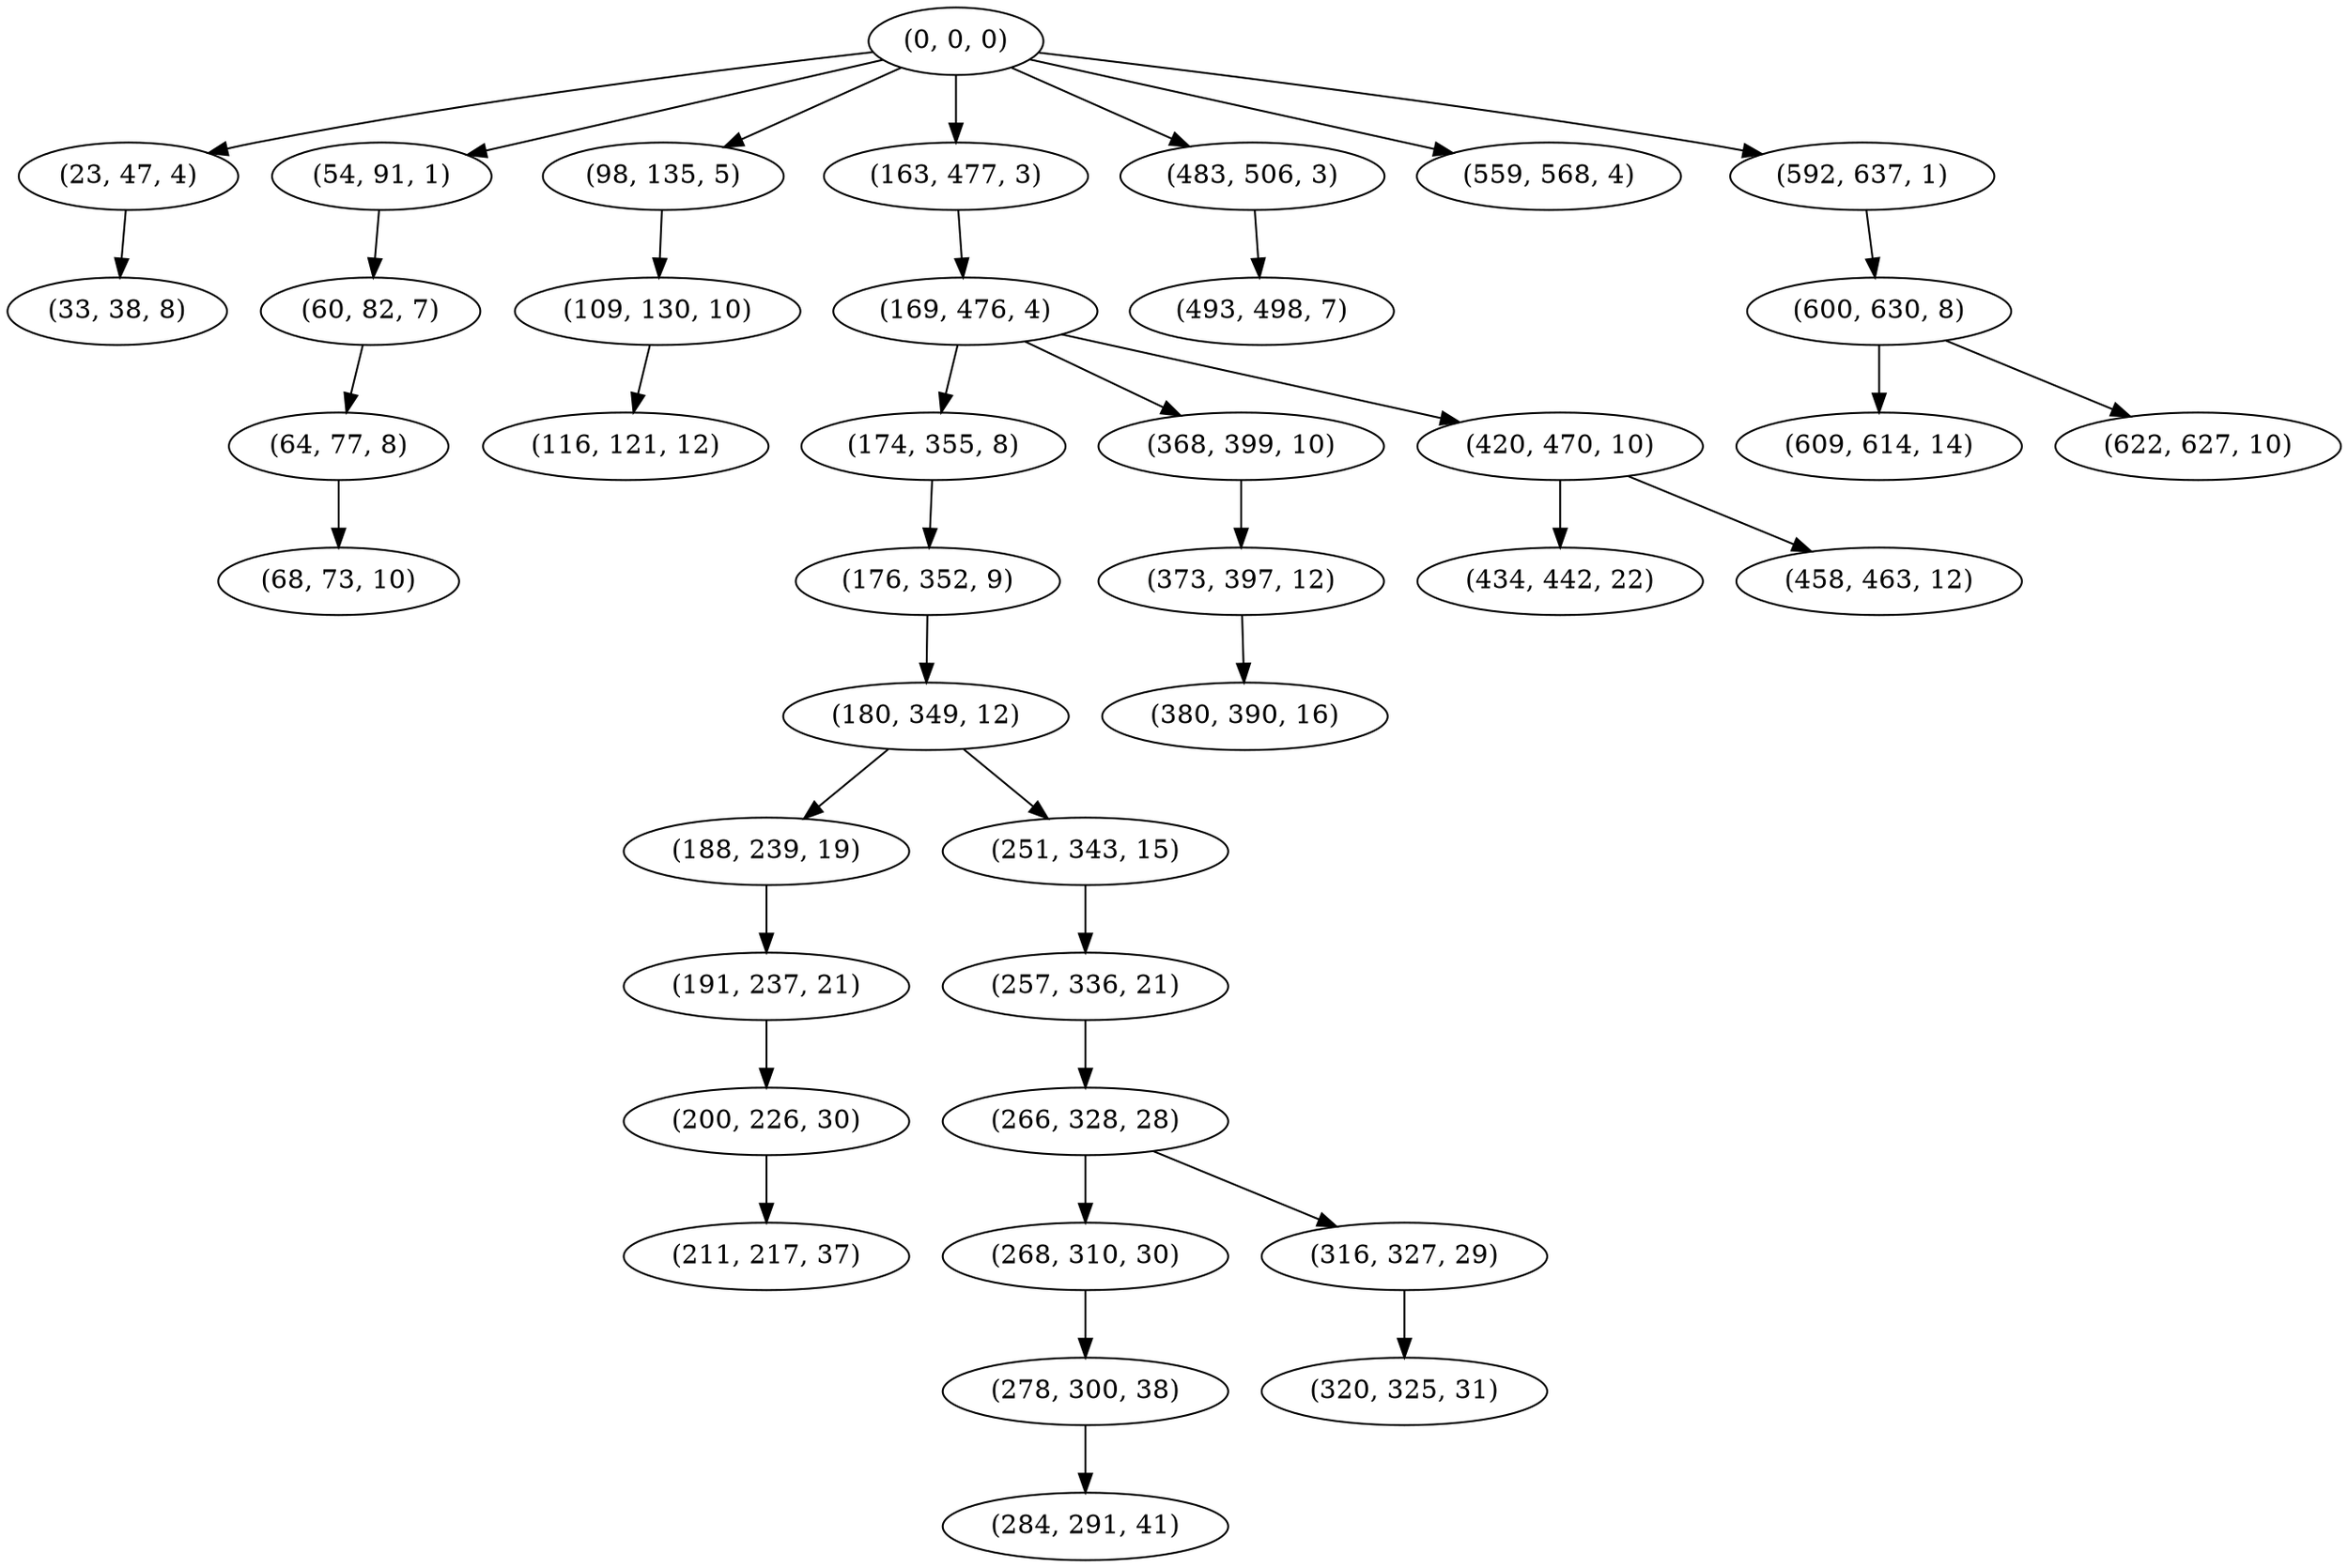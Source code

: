 digraph tree {
    "(0, 0, 0)";
    "(23, 47, 4)";
    "(33, 38, 8)";
    "(54, 91, 1)";
    "(60, 82, 7)";
    "(64, 77, 8)";
    "(68, 73, 10)";
    "(98, 135, 5)";
    "(109, 130, 10)";
    "(116, 121, 12)";
    "(163, 477, 3)";
    "(169, 476, 4)";
    "(174, 355, 8)";
    "(176, 352, 9)";
    "(180, 349, 12)";
    "(188, 239, 19)";
    "(191, 237, 21)";
    "(200, 226, 30)";
    "(211, 217, 37)";
    "(251, 343, 15)";
    "(257, 336, 21)";
    "(266, 328, 28)";
    "(268, 310, 30)";
    "(278, 300, 38)";
    "(284, 291, 41)";
    "(316, 327, 29)";
    "(320, 325, 31)";
    "(368, 399, 10)";
    "(373, 397, 12)";
    "(380, 390, 16)";
    "(420, 470, 10)";
    "(434, 442, 22)";
    "(458, 463, 12)";
    "(483, 506, 3)";
    "(493, 498, 7)";
    "(559, 568, 4)";
    "(592, 637, 1)";
    "(600, 630, 8)";
    "(609, 614, 14)";
    "(622, 627, 10)";
    "(0, 0, 0)" -> "(23, 47, 4)";
    "(0, 0, 0)" -> "(54, 91, 1)";
    "(0, 0, 0)" -> "(98, 135, 5)";
    "(0, 0, 0)" -> "(163, 477, 3)";
    "(0, 0, 0)" -> "(483, 506, 3)";
    "(0, 0, 0)" -> "(559, 568, 4)";
    "(0, 0, 0)" -> "(592, 637, 1)";
    "(23, 47, 4)" -> "(33, 38, 8)";
    "(54, 91, 1)" -> "(60, 82, 7)";
    "(60, 82, 7)" -> "(64, 77, 8)";
    "(64, 77, 8)" -> "(68, 73, 10)";
    "(98, 135, 5)" -> "(109, 130, 10)";
    "(109, 130, 10)" -> "(116, 121, 12)";
    "(163, 477, 3)" -> "(169, 476, 4)";
    "(169, 476, 4)" -> "(174, 355, 8)";
    "(169, 476, 4)" -> "(368, 399, 10)";
    "(169, 476, 4)" -> "(420, 470, 10)";
    "(174, 355, 8)" -> "(176, 352, 9)";
    "(176, 352, 9)" -> "(180, 349, 12)";
    "(180, 349, 12)" -> "(188, 239, 19)";
    "(180, 349, 12)" -> "(251, 343, 15)";
    "(188, 239, 19)" -> "(191, 237, 21)";
    "(191, 237, 21)" -> "(200, 226, 30)";
    "(200, 226, 30)" -> "(211, 217, 37)";
    "(251, 343, 15)" -> "(257, 336, 21)";
    "(257, 336, 21)" -> "(266, 328, 28)";
    "(266, 328, 28)" -> "(268, 310, 30)";
    "(266, 328, 28)" -> "(316, 327, 29)";
    "(268, 310, 30)" -> "(278, 300, 38)";
    "(278, 300, 38)" -> "(284, 291, 41)";
    "(316, 327, 29)" -> "(320, 325, 31)";
    "(368, 399, 10)" -> "(373, 397, 12)";
    "(373, 397, 12)" -> "(380, 390, 16)";
    "(420, 470, 10)" -> "(434, 442, 22)";
    "(420, 470, 10)" -> "(458, 463, 12)";
    "(483, 506, 3)" -> "(493, 498, 7)";
    "(592, 637, 1)" -> "(600, 630, 8)";
    "(600, 630, 8)" -> "(609, 614, 14)";
    "(600, 630, 8)" -> "(622, 627, 10)";
}
